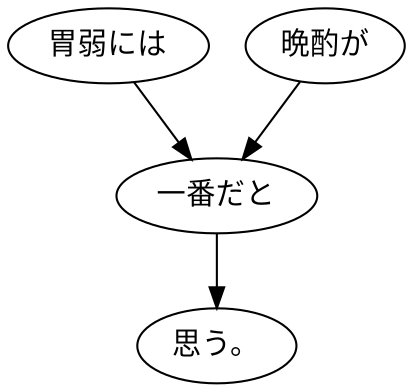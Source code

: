 digraph graph498 {
	node0 [label="胃弱には"];
	node1 [label="晩酌が"];
	node2 [label="一番だと"];
	node3 [label="思う。"];
	node0 -> node2;
	node1 -> node2;
	node2 -> node3;
}
